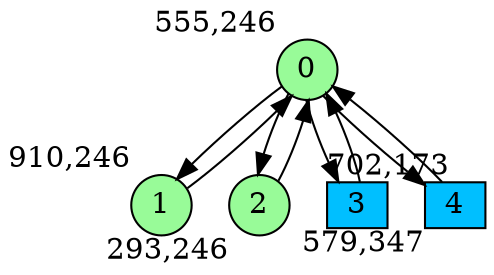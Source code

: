 digraph G {
graph [bgcolor=white]
node [shape=circle, style = filled, fillcolor=white,fixedsize=true, width=0.4, height=0.3 ]
0[xlabel="555,246", pos = "4.09375,1.57813!", fillcolor=palegreen ];
1[xlabel="910,246", pos = "9.64063,1.57813!", fillcolor=palegreen ];
2[xlabel="293,246", pos = "0,1.57813!", fillcolor=palegreen ];
3[xlabel="702,173", pos = "6.39063,2.71875!", fillcolor=deepskyblue, shape=box ];
4[xlabel="579,347", pos = "4.46875,0!", fillcolor=deepskyblue, shape=box ];
0->1 ;
0->2 ;
0->3 ;
0->4 ;
1->0 ;
2->0 ;
3->0 ;
4->0 ;
}
